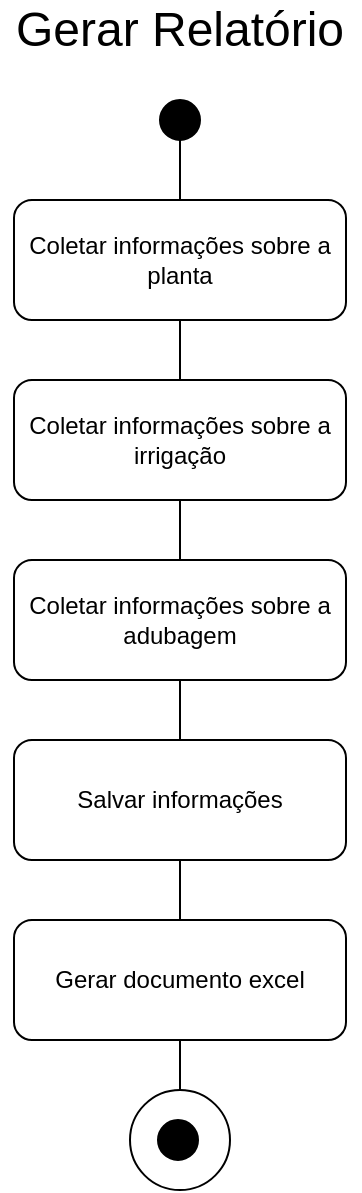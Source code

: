<mxfile version="24.3.1" type="github">
  <diagram name="Página-1" id="7zg1vb6-w1QTxtrZUW49">
    <mxGraphModel dx="954" dy="610" grid="1" gridSize="10" guides="1" tooltips="1" connect="1" arrows="1" fold="1" page="1" pageScale="1" pageWidth="827" pageHeight="1169" math="0" shadow="0">
      <root>
        <mxCell id="0" />
        <mxCell id="1" parent="0" />
        <mxCell id="FXuq4aVfFrV42olOrEqt-1" value="" style="ellipse;whiteSpace=wrap;html=1;aspect=fixed;fillColor=#000000;" vertex="1" parent="1">
          <mxGeometry x="404" y="60" width="20" height="20" as="geometry" />
        </mxCell>
        <mxCell id="FXuq4aVfFrV42olOrEqt-2" value="Coletar informações sobre a planta" style="rounded=1;whiteSpace=wrap;html=1;" vertex="1" parent="1">
          <mxGeometry x="331" y="110" width="166" height="60" as="geometry" />
        </mxCell>
        <mxCell id="FXuq4aVfFrV42olOrEqt-3" value="Coletar informações sobre a irrigação" style="rounded=1;whiteSpace=wrap;html=1;" vertex="1" parent="1">
          <mxGeometry x="331" y="200" width="166" height="60" as="geometry" />
        </mxCell>
        <mxCell id="FXuq4aVfFrV42olOrEqt-4" value="Coletar informações sobre a adubagem" style="rounded=1;whiteSpace=wrap;html=1;" vertex="1" parent="1">
          <mxGeometry x="331" y="290" width="166" height="60" as="geometry" />
        </mxCell>
        <mxCell id="FXuq4aVfFrV42olOrEqt-5" value="Salvar informações" style="rounded=1;whiteSpace=wrap;html=1;" vertex="1" parent="1">
          <mxGeometry x="331" y="380" width="166" height="60" as="geometry" />
        </mxCell>
        <mxCell id="FXuq4aVfFrV42olOrEqt-6" value="Gerar documento excel" style="rounded=1;whiteSpace=wrap;html=1;" vertex="1" parent="1">
          <mxGeometry x="331" y="470" width="166" height="60" as="geometry" />
        </mxCell>
        <mxCell id="FXuq4aVfFrV42olOrEqt-7" value="" style="endArrow=none;html=1;rounded=0;entryX=0.5;entryY=1;entryDx=0;entryDy=0;exitX=0.5;exitY=0;exitDx=0;exitDy=0;" edge="1" parent="1" source="FXuq4aVfFrV42olOrEqt-2" target="FXuq4aVfFrV42olOrEqt-1">
          <mxGeometry width="50" height="50" relative="1" as="geometry">
            <mxPoint x="390" y="370" as="sourcePoint" />
            <mxPoint x="440" y="320" as="targetPoint" />
          </mxGeometry>
        </mxCell>
        <mxCell id="FXuq4aVfFrV42olOrEqt-8" value="" style="endArrow=none;html=1;rounded=0;entryX=0.5;entryY=1;entryDx=0;entryDy=0;exitX=0.5;exitY=0;exitDx=0;exitDy=0;" edge="1" parent="1" source="FXuq4aVfFrV42olOrEqt-3" target="FXuq4aVfFrV42olOrEqt-2">
          <mxGeometry width="50" height="50" relative="1" as="geometry">
            <mxPoint x="390" y="230" as="sourcePoint" />
            <mxPoint x="440" y="180" as="targetPoint" />
          </mxGeometry>
        </mxCell>
        <mxCell id="FXuq4aVfFrV42olOrEqt-10" value="" style="endArrow=none;html=1;rounded=0;entryX=0.5;entryY=1;entryDx=0;entryDy=0;exitX=0.5;exitY=0;exitDx=0;exitDy=0;" edge="1" parent="1" source="FXuq4aVfFrV42olOrEqt-4" target="FXuq4aVfFrV42olOrEqt-3">
          <mxGeometry width="50" height="50" relative="1" as="geometry">
            <mxPoint x="360" y="330" as="sourcePoint" />
            <mxPoint x="410" y="280" as="targetPoint" />
          </mxGeometry>
        </mxCell>
        <mxCell id="FXuq4aVfFrV42olOrEqt-11" value="" style="endArrow=none;html=1;rounded=0;entryX=0.5;entryY=1;entryDx=0;entryDy=0;exitX=0.5;exitY=0;exitDx=0;exitDy=0;" edge="1" parent="1" source="FXuq4aVfFrV42olOrEqt-5" target="FXuq4aVfFrV42olOrEqt-4">
          <mxGeometry width="50" height="50" relative="1" as="geometry">
            <mxPoint x="400" y="460" as="sourcePoint" />
            <mxPoint x="450" y="410" as="targetPoint" />
          </mxGeometry>
        </mxCell>
        <mxCell id="FXuq4aVfFrV42olOrEqt-12" value="" style="endArrow=none;html=1;rounded=0;entryX=0.5;entryY=1;entryDx=0;entryDy=0;exitX=0.5;exitY=0;exitDx=0;exitDy=0;" edge="1" parent="1" source="FXuq4aVfFrV42olOrEqt-6" target="FXuq4aVfFrV42olOrEqt-5">
          <mxGeometry width="50" height="50" relative="1" as="geometry">
            <mxPoint x="370" y="540" as="sourcePoint" />
            <mxPoint x="420" y="490" as="targetPoint" />
          </mxGeometry>
        </mxCell>
        <mxCell id="FXuq4aVfFrV42olOrEqt-14" value="" style="ellipse;whiteSpace=wrap;html=1;aspect=fixed;" vertex="1" parent="1">
          <mxGeometry x="389" y="555" width="50" height="50" as="geometry" />
        </mxCell>
        <mxCell id="FXuq4aVfFrV42olOrEqt-13" value="" style="ellipse;whiteSpace=wrap;html=1;aspect=fixed;fillColor=#000000;" vertex="1" parent="1">
          <mxGeometry x="403" y="570" width="20" height="20" as="geometry" />
        </mxCell>
        <mxCell id="FXuq4aVfFrV42olOrEqt-16" value="" style="endArrow=none;html=1;rounded=0;entryX=0.5;entryY=1;entryDx=0;entryDy=0;exitX=0.5;exitY=0;exitDx=0;exitDy=0;" edge="1" parent="1" source="FXuq4aVfFrV42olOrEqt-14" target="FXuq4aVfFrV42olOrEqt-6">
          <mxGeometry width="50" height="50" relative="1" as="geometry">
            <mxPoint x="290" y="610" as="sourcePoint" />
            <mxPoint x="340" y="560" as="targetPoint" />
          </mxGeometry>
        </mxCell>
        <mxCell id="FXuq4aVfFrV42olOrEqt-17" value="&lt;font style=&quot;font-size: 24px;&quot;&gt;Gerar Relatório&lt;/font&gt;" style="text;html=1;align=center;verticalAlign=middle;whiteSpace=wrap;rounded=0;" vertex="1" parent="1">
          <mxGeometry x="324" y="10" width="180" height="30" as="geometry" />
        </mxCell>
      </root>
    </mxGraphModel>
  </diagram>
</mxfile>
